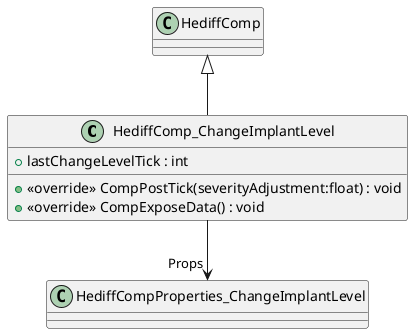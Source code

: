 @startuml
class HediffComp_ChangeImplantLevel {
    + lastChangeLevelTick : int
    + <<override>> CompPostTick(severityAdjustment:float) : void
    + <<override>> CompExposeData() : void
}
HediffComp <|-- HediffComp_ChangeImplantLevel
HediffComp_ChangeImplantLevel --> "Props" HediffCompProperties_ChangeImplantLevel
@enduml
